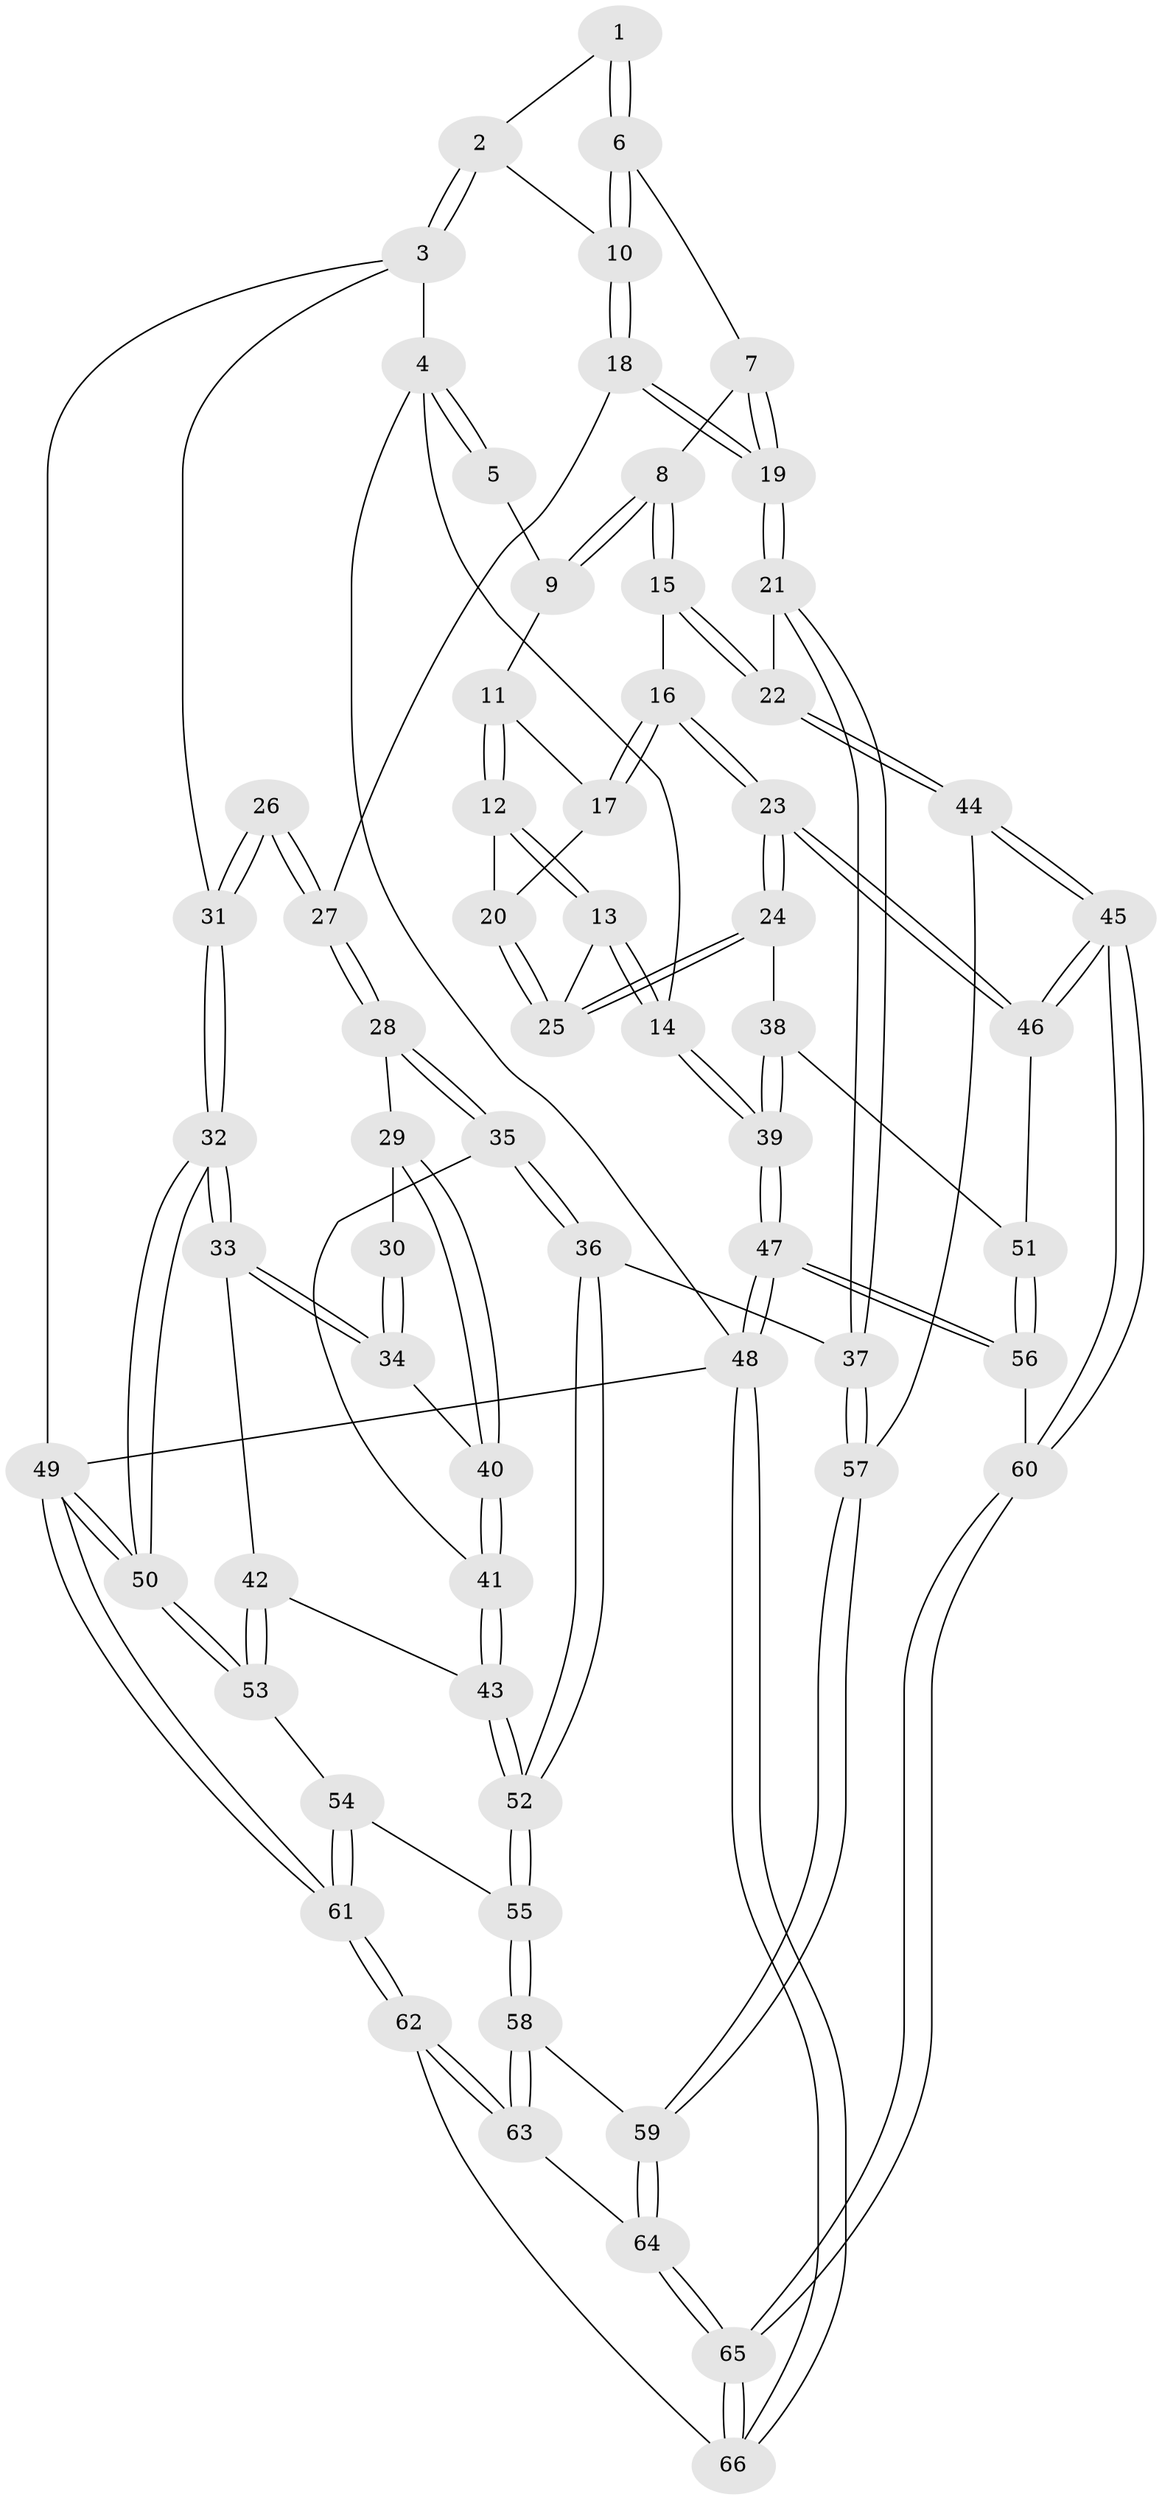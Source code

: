 // coarse degree distribution, {5: 0.48717948717948717, 4: 0.3333333333333333, 2: 0.02564102564102564, 3: 0.10256410256410256, 7: 0.02564102564102564, 6: 0.02564102564102564}
// Generated by graph-tools (version 1.1) at 2025/21/03/04/25 18:21:06]
// undirected, 66 vertices, 162 edges
graph export_dot {
graph [start="1"]
  node [color=gray90,style=filled];
  1 [pos="+0.6208861345121149+0"];
  2 [pos="+0.736042253614754+0"];
  3 [pos="+1+0"];
  4 [pos="+0+0"];
  5 [pos="+0.004993252660786771+0"];
  6 [pos="+0.3945408552602866+0.18405652218929308"];
  7 [pos="+0.3886235267021152+0.1881233932917953"];
  8 [pos="+0.3174814390541432+0.1893964889317707"];
  9 [pos="+0.21960215690673948+0.1280986814096186"];
  10 [pos="+0.7216114410101072+0.2134841434809041"];
  11 [pos="+0.17358743788697314+0.20813164023572556"];
  12 [pos="+0+0.30880701034145064"];
  13 [pos="+0+0.3133293460291668"];
  14 [pos="+0+0.3255548821724196"];
  15 [pos="+0.29863661197306623+0.4441011486364554"];
  16 [pos="+0.26042439505370224+0.4558783833264287"];
  17 [pos="+0.16452277990451805+0.26391597970303143"];
  18 [pos="+0.7218360287093405+0.21481034286755407"];
  19 [pos="+0.5510665040282248+0.4207659946147826"];
  20 [pos="+0.12706230085046316+0.3207053453729437"];
  21 [pos="+0.5305422687784753+0.4937732612642625"];
  22 [pos="+0.4826590447458813+0.49935428489138656"];
  23 [pos="+0.19965169929608512+0.49004715484365136"];
  24 [pos="+0.18227781340502447+0.48642180242988015"];
  25 [pos="+0.13112164213923064+0.38681010212545425"];
  26 [pos="+0.9480279472394476+0.2823001990599837"];
  27 [pos="+0.7450238290367075+0.23203017077718238"];
  28 [pos="+0.806511666089963+0.3991896435102716"];
  29 [pos="+0.864745168458563+0.4254845591352696"];
  30 [pos="+0.9389188653567476+0.31607979923340634"];
  31 [pos="+1+0.22179511174438368"];
  32 [pos="+1+0.5051972408080204"];
  33 [pos="+1+0.5127378559652447"];
  34 [pos="+0.939798181723623+0.45279245117825934"];
  35 [pos="+0.7460071170751339+0.5199918510612719"];
  36 [pos="+0.5904899388801996+0.5403315228213578"];
  37 [pos="+0.564999713330728+0.5325664623499687"];
  38 [pos="+0.07528465346433307+0.5046890393231757"];
  39 [pos="+0+0.46045681479082556"];
  40 [pos="+0.8692023806186496+0.4305291892954921"];
  41 [pos="+0.8351378833451564+0.5606632845216816"];
  42 [pos="+0.8741339773794247+0.5915888410756204"];
  43 [pos="+0.8638943918668646+0.5867675048571307"];
  44 [pos="+0.3306286149829963+0.69755185022312"];
  45 [pos="+0.24894873976056328+0.7463513766759665"];
  46 [pos="+0.21828538795281902+0.6834849676094451"];
  47 [pos="+0+0.830329205029565"];
  48 [pos="+0+1"];
  49 [pos="+1+1"];
  50 [pos="+1+0.6214726980649681"];
  51 [pos="+0.07095004804683248+0.6517888852168955"];
  52 [pos="+0.7178517869696359+0.6844525471049202"];
  53 [pos="+0.8927986014502577+0.6810227449891973"];
  54 [pos="+0.8868155582932541+0.7183818430082662"];
  55 [pos="+0.7422480313682666+0.7561465268085119"];
  56 [pos="+0+0.8067244591052638"];
  57 [pos="+0.5321789327415867+0.7612107059654611"];
  58 [pos="+0.7314255675320613+0.7798852042476537"];
  59 [pos="+0.5431135526915798+0.8206740032643036"];
  60 [pos="+0.24154924632678765+0.7849257673927248"];
  61 [pos="+1+1"];
  62 [pos="+0.9865457865902424+1"];
  63 [pos="+0.8511771119260747+1"];
  64 [pos="+0.5404731526003986+0.8273108009671606"];
  65 [pos="+0.34164460923281453+1"];
  66 [pos="+0.33106927460898095+1"];
  1 -- 2;
  1 -- 6;
  1 -- 6;
  2 -- 3;
  2 -- 3;
  2 -- 10;
  3 -- 4;
  3 -- 31;
  3 -- 49;
  4 -- 5;
  4 -- 5;
  4 -- 14;
  4 -- 48;
  5 -- 9;
  6 -- 7;
  6 -- 10;
  6 -- 10;
  7 -- 8;
  7 -- 19;
  7 -- 19;
  8 -- 9;
  8 -- 9;
  8 -- 15;
  8 -- 15;
  9 -- 11;
  10 -- 18;
  10 -- 18;
  11 -- 12;
  11 -- 12;
  11 -- 17;
  12 -- 13;
  12 -- 13;
  12 -- 20;
  13 -- 14;
  13 -- 14;
  13 -- 25;
  14 -- 39;
  14 -- 39;
  15 -- 16;
  15 -- 22;
  15 -- 22;
  16 -- 17;
  16 -- 17;
  16 -- 23;
  16 -- 23;
  17 -- 20;
  18 -- 19;
  18 -- 19;
  18 -- 27;
  19 -- 21;
  19 -- 21;
  20 -- 25;
  20 -- 25;
  21 -- 22;
  21 -- 37;
  21 -- 37;
  22 -- 44;
  22 -- 44;
  23 -- 24;
  23 -- 24;
  23 -- 46;
  23 -- 46;
  24 -- 25;
  24 -- 25;
  24 -- 38;
  26 -- 27;
  26 -- 27;
  26 -- 31;
  26 -- 31;
  27 -- 28;
  27 -- 28;
  28 -- 29;
  28 -- 35;
  28 -- 35;
  29 -- 30;
  29 -- 40;
  29 -- 40;
  30 -- 34;
  30 -- 34;
  31 -- 32;
  31 -- 32;
  32 -- 33;
  32 -- 33;
  32 -- 50;
  32 -- 50;
  33 -- 34;
  33 -- 34;
  33 -- 42;
  34 -- 40;
  35 -- 36;
  35 -- 36;
  35 -- 41;
  36 -- 37;
  36 -- 52;
  36 -- 52;
  37 -- 57;
  37 -- 57;
  38 -- 39;
  38 -- 39;
  38 -- 51;
  39 -- 47;
  39 -- 47;
  40 -- 41;
  40 -- 41;
  41 -- 43;
  41 -- 43;
  42 -- 43;
  42 -- 53;
  42 -- 53;
  43 -- 52;
  43 -- 52;
  44 -- 45;
  44 -- 45;
  44 -- 57;
  45 -- 46;
  45 -- 46;
  45 -- 60;
  45 -- 60;
  46 -- 51;
  47 -- 48;
  47 -- 48;
  47 -- 56;
  47 -- 56;
  48 -- 66;
  48 -- 66;
  48 -- 49;
  49 -- 50;
  49 -- 50;
  49 -- 61;
  49 -- 61;
  50 -- 53;
  50 -- 53;
  51 -- 56;
  51 -- 56;
  52 -- 55;
  52 -- 55;
  53 -- 54;
  54 -- 55;
  54 -- 61;
  54 -- 61;
  55 -- 58;
  55 -- 58;
  56 -- 60;
  57 -- 59;
  57 -- 59;
  58 -- 59;
  58 -- 63;
  58 -- 63;
  59 -- 64;
  59 -- 64;
  60 -- 65;
  60 -- 65;
  61 -- 62;
  61 -- 62;
  62 -- 63;
  62 -- 63;
  62 -- 66;
  63 -- 64;
  64 -- 65;
  64 -- 65;
  65 -- 66;
  65 -- 66;
}
